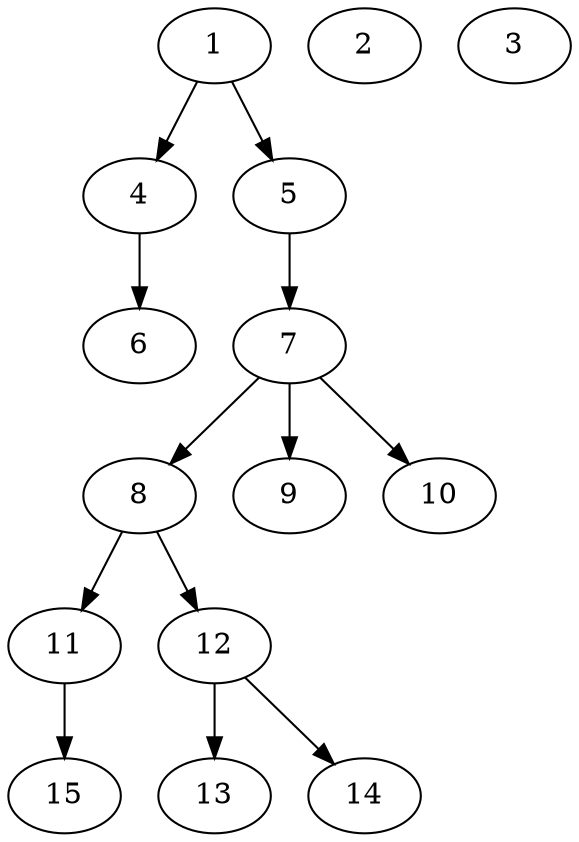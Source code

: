 // DAG (tier=1-easy, mode=data, n=15, ccr=0.322, fat=0.458, density=0.231, regular=0.788, jump=0.067, mindata=1048576, maxdata=8388608)
// DAG automatically generated by daggen at Sun Aug 24 16:33:33 2025
// /home/ermia/Project/Environments/daggen/bin/daggen --dot --ccr 0.322 --fat 0.458 --regular 0.788 --density 0.231 --jump 0.067 --mindata 1048576 --maxdata 8388608 -n 15 
digraph G {
  1 [size="797122320818688", alpha="0.17", expect_size="398561160409344"]
  1 -> 4 [size ="85095926988800"]
  1 -> 5 [size ="85095926988800"]
  2 [size="332884955943780160", alpha="0.01", expect_size="166442477971890080"]
  3 [size="934311870501944", alpha="0.01", expect_size="467155935250972"]
  4 [size="28673295801967968256", alpha="0.04", expect_size="14336647900983984128"]
  4 -> 6 [size ="74944838893568"]
  5 [size="256674939248451360", alpha="0.20", expect_size="128337469624225680"]
  5 -> 7 [size ="149033897164800"]
  6 [size="23663121748000220", alpha="0.01", expect_size="11831560874000110"]
  7 [size="5186231704708665", alpha="0.11", expect_size="2593115852354332"]
  7 -> 8 [size ="149175362650112"]
  7 -> 9 [size ="149175362650112"]
  7 -> 10 [size ="149175362650112"]
  8 [size="4398046511104000000", alpha="0.08", expect_size="2199023255552000000"]
  8 -> 11 [size ="21474836480000"]
  8 -> 12 [size ="21474836480000"]
  9 [size="455792409973069056", alpha="0.04", expect_size="227896204986534528"]
  10 [size="3314240307419152384", alpha="0.02", expect_size="1657120153709576192"]
  11 [size="3355905001588164", alpha="0.14", expect_size="1677952500794082"]
  11 -> 15 [size ="144612085727232"]
  12 [size="208389068646612128", alpha="0.09", expect_size="104194534323306064"]
  12 -> 13 [size ="549697303347200"]
  12 -> 14 [size ="549697303347200"]
  13 [size="218622093772972032", alpha="0.15", expect_size="109311046886486016"]
  14 [size="2054985003778168", alpha="0.16", expect_size="1027492501889084"]
  15 [size="209608295473347559424", alpha="0.15", expect_size="104804147736673779712"]
}